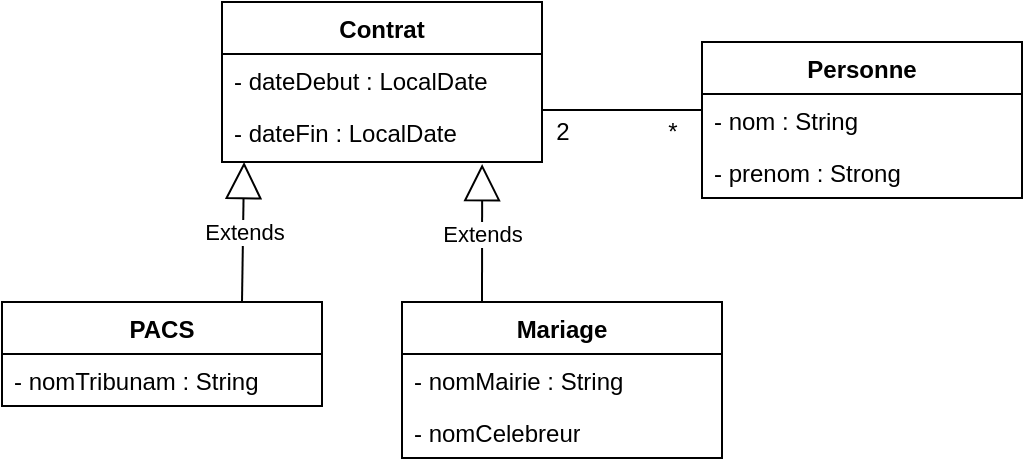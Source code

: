 <mxfile version="24.0.4" type="device">
  <diagram name="Page-1" id="Pl6i2wa_znpQ8QHKvzgl">
    <mxGraphModel dx="625" dy="685" grid="1" gridSize="10" guides="1" tooltips="1" connect="1" arrows="1" fold="1" page="1" pageScale="1" pageWidth="827" pageHeight="1169" math="0" shadow="0">
      <root>
        <mxCell id="0" />
        <mxCell id="1" parent="0" />
        <mxCell id="6pPaZdXfGiK2B1m_Dd_X-1" value="Personne" style="swimlane;fontStyle=1;align=center;verticalAlign=top;childLayout=stackLayout;horizontal=1;startSize=26;horizontalStack=0;resizeParent=1;resizeParentMax=0;resizeLast=0;collapsible=1;marginBottom=0;whiteSpace=wrap;html=1;" vertex="1" parent="1">
          <mxGeometry x="430" y="220" width="160" height="78" as="geometry" />
        </mxCell>
        <mxCell id="6pPaZdXfGiK2B1m_Dd_X-2" value="- nom : String" style="text;strokeColor=none;fillColor=none;align=left;verticalAlign=top;spacingLeft=4;spacingRight=4;overflow=hidden;rotatable=0;points=[[0,0.5],[1,0.5]];portConstraint=eastwest;whiteSpace=wrap;html=1;" vertex="1" parent="6pPaZdXfGiK2B1m_Dd_X-1">
          <mxGeometry y="26" width="160" height="26" as="geometry" />
        </mxCell>
        <mxCell id="6pPaZdXfGiK2B1m_Dd_X-5" value="- prenom : Strong" style="text;strokeColor=none;fillColor=none;align=left;verticalAlign=top;spacingLeft=4;spacingRight=4;overflow=hidden;rotatable=0;points=[[0,0.5],[1,0.5]];portConstraint=eastwest;whiteSpace=wrap;html=1;" vertex="1" parent="6pPaZdXfGiK2B1m_Dd_X-1">
          <mxGeometry y="52" width="160" height="26" as="geometry" />
        </mxCell>
        <mxCell id="6pPaZdXfGiK2B1m_Dd_X-6" value="Contrat" style="swimlane;fontStyle=1;align=center;verticalAlign=top;childLayout=stackLayout;horizontal=1;startSize=26;horizontalStack=0;resizeParent=1;resizeParentMax=0;resizeLast=0;collapsible=1;marginBottom=0;whiteSpace=wrap;html=1;" vertex="1" parent="1">
          <mxGeometry x="190" y="200" width="160" height="80" as="geometry" />
        </mxCell>
        <mxCell id="6pPaZdXfGiK2B1m_Dd_X-19" value="- dateDebut : LocalDate" style="text;strokeColor=none;fillColor=none;align=left;verticalAlign=top;spacingLeft=4;spacingRight=4;overflow=hidden;rotatable=0;points=[[0,0.5],[1,0.5]];portConstraint=eastwest;whiteSpace=wrap;html=1;" vertex="1" parent="6pPaZdXfGiK2B1m_Dd_X-6">
          <mxGeometry y="26" width="160" height="26" as="geometry" />
        </mxCell>
        <mxCell id="6pPaZdXfGiK2B1m_Dd_X-20" value="- dateFin : LocalDate" style="text;strokeColor=none;fillColor=none;align=left;verticalAlign=top;spacingLeft=4;spacingRight=4;overflow=hidden;rotatable=0;points=[[0,0.5],[1,0.5]];portConstraint=eastwest;whiteSpace=wrap;html=1;" vertex="1" parent="6pPaZdXfGiK2B1m_Dd_X-6">
          <mxGeometry y="52" width="160" height="28" as="geometry" />
        </mxCell>
        <mxCell id="6pPaZdXfGiK2B1m_Dd_X-21" value="" style="line;strokeWidth=1;fillColor=none;align=left;verticalAlign=middle;spacingTop=-1;spacingLeft=3;spacingRight=3;rotatable=0;labelPosition=right;points=[];portConstraint=eastwest;strokeColor=inherit;" vertex="1" parent="1">
          <mxGeometry x="350" y="250" width="80" height="8" as="geometry" />
        </mxCell>
        <mxCell id="6pPaZdXfGiK2B1m_Dd_X-22" value="2" style="text;html=1;align=center;verticalAlign=middle;resizable=0;points=[];autosize=1;strokeColor=none;fillColor=none;" vertex="1" parent="1">
          <mxGeometry x="345" y="250" width="30" height="30" as="geometry" />
        </mxCell>
        <mxCell id="6pPaZdXfGiK2B1m_Dd_X-23" value="*" style="text;html=1;align=center;verticalAlign=middle;resizable=0;points=[];autosize=1;strokeColor=none;fillColor=none;" vertex="1" parent="1">
          <mxGeometry x="400" y="250" width="30" height="30" as="geometry" />
        </mxCell>
        <mxCell id="6pPaZdXfGiK2B1m_Dd_X-30" value="PACS" style="swimlane;fontStyle=1;align=center;verticalAlign=top;childLayout=stackLayout;horizontal=1;startSize=26;horizontalStack=0;resizeParent=1;resizeParentMax=0;resizeLast=0;collapsible=1;marginBottom=0;whiteSpace=wrap;html=1;" vertex="1" parent="1">
          <mxGeometry x="80" y="350" width="160" height="52" as="geometry" />
        </mxCell>
        <mxCell id="6pPaZdXfGiK2B1m_Dd_X-24" value="- nomTribunam : String" style="text;strokeColor=none;fillColor=none;align=left;verticalAlign=top;spacingLeft=4;spacingRight=4;overflow=hidden;rotatable=0;points=[[0,0.5],[1,0.5]];portConstraint=eastwest;whiteSpace=wrap;html=1;" vertex="1" parent="6pPaZdXfGiK2B1m_Dd_X-30">
          <mxGeometry y="26" width="160" height="26" as="geometry" />
        </mxCell>
        <mxCell id="6pPaZdXfGiK2B1m_Dd_X-38" value="Mariage" style="swimlane;fontStyle=1;align=center;verticalAlign=top;childLayout=stackLayout;horizontal=1;startSize=26;horizontalStack=0;resizeParent=1;resizeParentMax=0;resizeLast=0;collapsible=1;marginBottom=0;whiteSpace=wrap;html=1;" vertex="1" parent="1">
          <mxGeometry x="280" y="350" width="160" height="78" as="geometry" />
        </mxCell>
        <mxCell id="6pPaZdXfGiK2B1m_Dd_X-42" value="- nomMairie : String" style="text;strokeColor=none;fillColor=none;align=left;verticalAlign=top;spacingLeft=4;spacingRight=4;overflow=hidden;rotatable=0;points=[[0,0.5],[1,0.5]];portConstraint=eastwest;whiteSpace=wrap;html=1;" vertex="1" parent="6pPaZdXfGiK2B1m_Dd_X-38">
          <mxGeometry y="26" width="160" height="26" as="geometry" />
        </mxCell>
        <mxCell id="6pPaZdXfGiK2B1m_Dd_X-25" value="- nomCelebreur" style="text;strokeColor=none;fillColor=none;align=left;verticalAlign=top;spacingLeft=4;spacingRight=4;overflow=hidden;rotatable=0;points=[[0,0.5],[1,0.5]];portConstraint=eastwest;whiteSpace=wrap;html=1;" vertex="1" parent="6pPaZdXfGiK2B1m_Dd_X-38">
          <mxGeometry y="52" width="160" height="26" as="geometry" />
        </mxCell>
        <mxCell id="6pPaZdXfGiK2B1m_Dd_X-43" value="Extends" style="endArrow=block;endSize=16;endFill=0;html=1;rounded=0;exitX=0.75;exitY=0;exitDx=0;exitDy=0;entryX=0.069;entryY=1;entryDx=0;entryDy=0;entryPerimeter=0;" edge="1" parent="1" source="6pPaZdXfGiK2B1m_Dd_X-30" target="6pPaZdXfGiK2B1m_Dd_X-20">
          <mxGeometry width="160" relative="1" as="geometry">
            <mxPoint x="200" y="350" as="sourcePoint" />
            <mxPoint x="262" y="244" as="targetPoint" />
          </mxGeometry>
        </mxCell>
        <mxCell id="6pPaZdXfGiK2B1m_Dd_X-44" value="Extends" style="endArrow=block;endSize=16;endFill=0;html=1;rounded=0;exitX=0.25;exitY=0;exitDx=0;exitDy=0;entryX=0.813;entryY=1.038;entryDx=0;entryDy=0;entryPerimeter=0;" edge="1" parent="1" source="6pPaZdXfGiK2B1m_Dd_X-38" target="6pPaZdXfGiK2B1m_Dd_X-20">
          <mxGeometry width="160" relative="1" as="geometry">
            <mxPoint x="210" y="360" as="sourcePoint" />
            <mxPoint x="211" y="254" as="targetPoint" />
          </mxGeometry>
        </mxCell>
      </root>
    </mxGraphModel>
  </diagram>
</mxfile>
